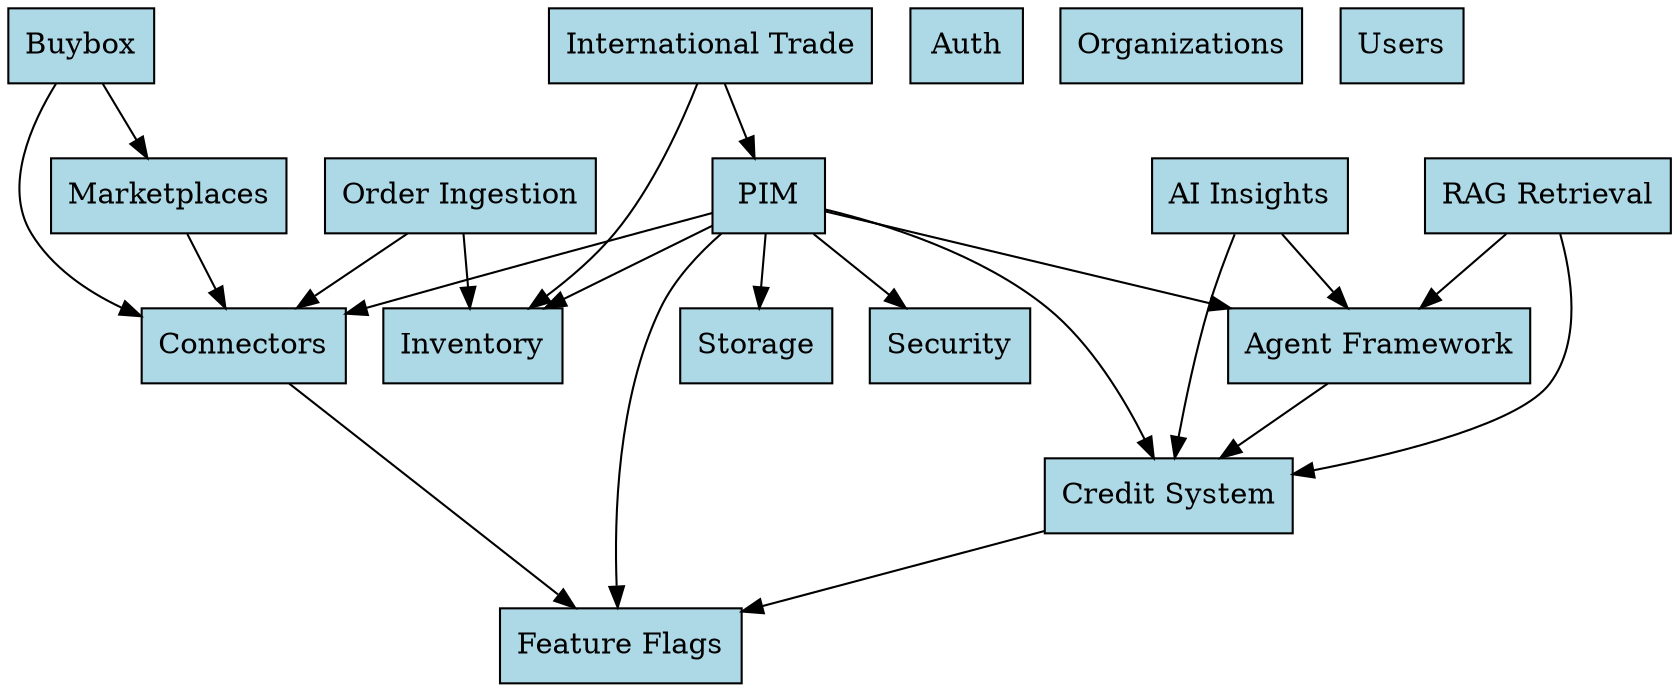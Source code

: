 digraph ModuleDependencies {
  rankdir="TB";
  node [shape=box, style=filled, fillcolor=lightblue];

  "agent-framework" [label="Agent Framework"];
  "ai-insights" [label="AI Insights"];
  "auth" [label="Auth"];
  "buybox" [label="Buybox"];
  "connectors" [label="Connectors"];
  "credit-system" [label="Credit System"];
  "feature-flags" [label="Feature Flags"];
  "international-trade" [label="International Trade"];
  "inventory" [label="Inventory"];
  "marketplaces" [label="Marketplaces"];
  "order-ingestion" [label="Order Ingestion"];
  "organizations" [label="Organizations"];
  "pim" [label="PIM"];
  "rag-retrieval" [label="RAG Retrieval"];
  "security" [label="Security"];
  "storage" [label="Storage"];
  "users" [label="Users"];

  // Dependencies based on ADR-006 and code inspection
  "pim" -> "connectors";
  "pim" -> "storage";
  "pim" -> "agent-framework";
  "pim" -> "feature-flags";
  "pim" -> "credit-system";
  "pim" -> "inventory";
  "pim" -> "security";
  
  "ai-insights" -> "credit-system";
  "ai-insights" -> "agent-framework";
  
  "agent-framework" -> "credit-system";
  
  "rag-retrieval" -> "agent-framework";
  "rag-retrieval" -> "credit-system";
  
  "connectors" -> "feature-flags";
  
  "marketplaces" -> "connectors";
  "order-ingestion" -> "connectors";
  "order-ingestion" -> "inventory";
  
  "buybox" -> "marketplaces";
  "buybox" -> "connectors";
  
  "international-trade" -> "inventory";
  "international-trade" -> "pim";
  
  "credit-system" -> "feature-flags";
}